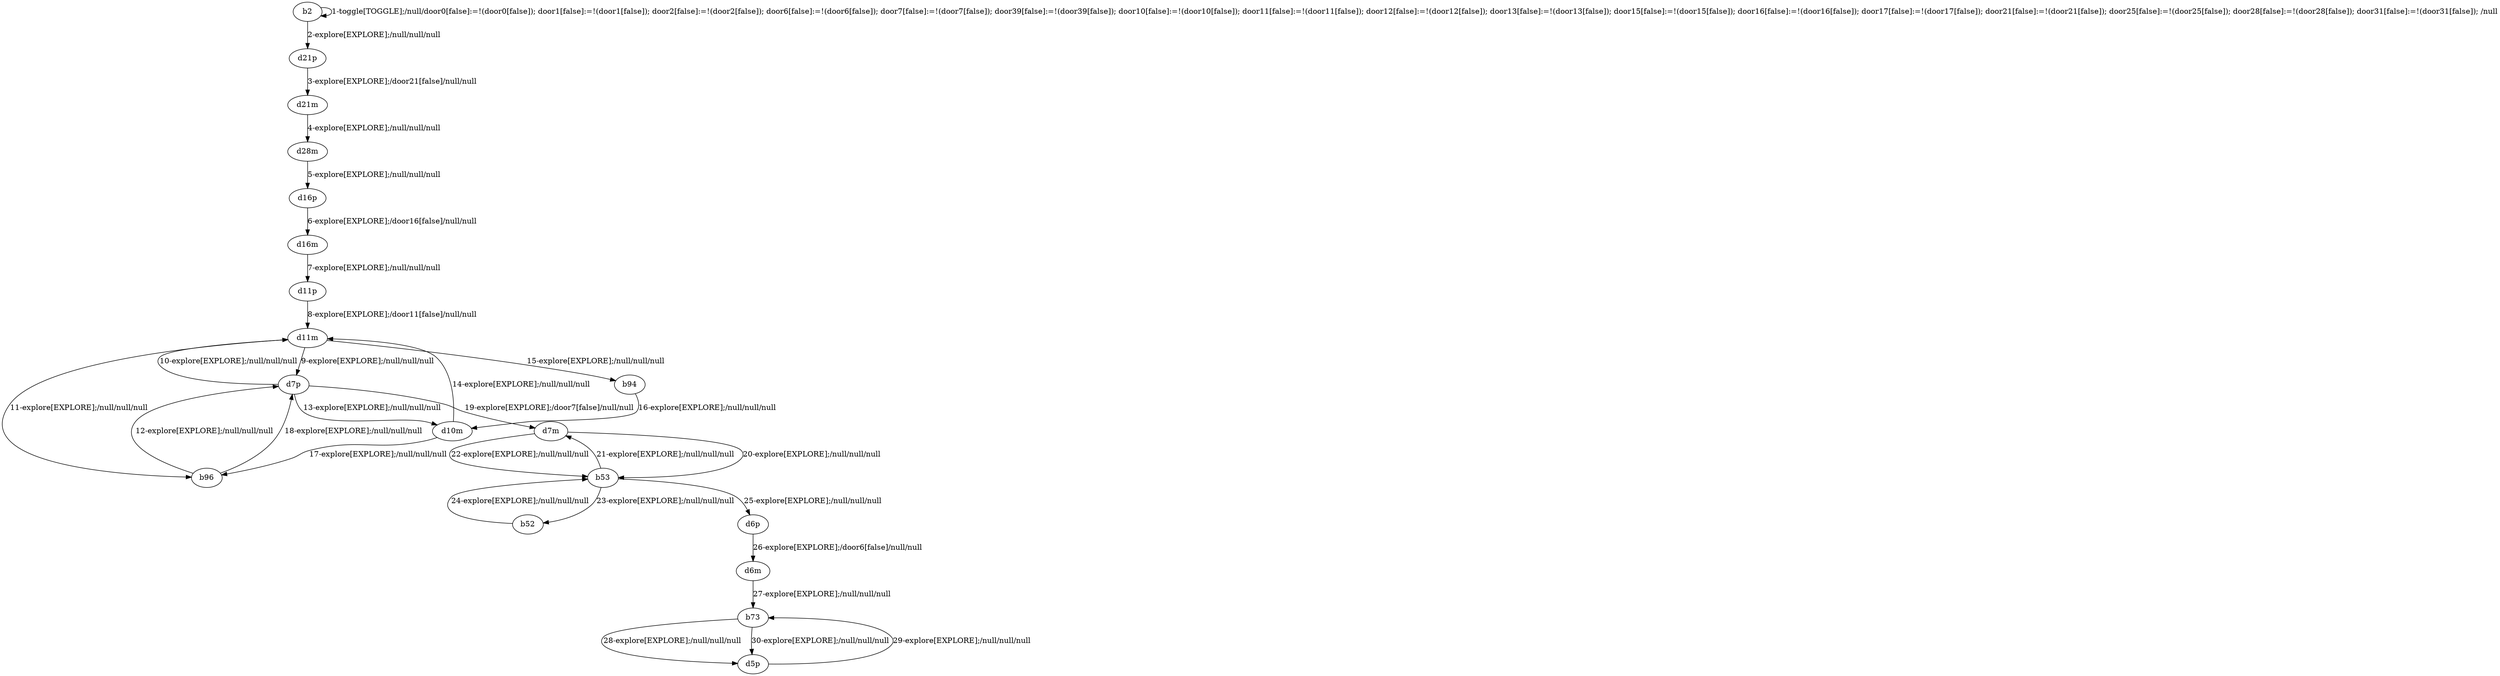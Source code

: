 # Total number of goals covered by this test: 1
# d5p --> b73

digraph g {
"b2" -> "b2" [label = "1-toggle[TOGGLE];/null/door0[false]:=!(door0[false]); door1[false]:=!(door1[false]); door2[false]:=!(door2[false]); door6[false]:=!(door6[false]); door7[false]:=!(door7[false]); door39[false]:=!(door39[false]); door10[false]:=!(door10[false]); door11[false]:=!(door11[false]); door12[false]:=!(door12[false]); door13[false]:=!(door13[false]); door15[false]:=!(door15[false]); door16[false]:=!(door16[false]); door17[false]:=!(door17[false]); door21[false]:=!(door21[false]); door25[false]:=!(door25[false]); door28[false]:=!(door28[false]); door31[false]:=!(door31[false]); /null"];
"b2" -> "d21p" [label = "2-explore[EXPLORE];/null/null/null"];
"d21p" -> "d21m" [label = "3-explore[EXPLORE];/door21[false]/null/null"];
"d21m" -> "d28m" [label = "4-explore[EXPLORE];/null/null/null"];
"d28m" -> "d16p" [label = "5-explore[EXPLORE];/null/null/null"];
"d16p" -> "d16m" [label = "6-explore[EXPLORE];/door16[false]/null/null"];
"d16m" -> "d11p" [label = "7-explore[EXPLORE];/null/null/null"];
"d11p" -> "d11m" [label = "8-explore[EXPLORE];/door11[false]/null/null"];
"d11m" -> "d7p" [label = "9-explore[EXPLORE];/null/null/null"];
"d7p" -> "d11m" [label = "10-explore[EXPLORE];/null/null/null"];
"d11m" -> "b96" [label = "11-explore[EXPLORE];/null/null/null"];
"b96" -> "d7p" [label = "12-explore[EXPLORE];/null/null/null"];
"d7p" -> "d10m" [label = "13-explore[EXPLORE];/null/null/null"];
"d10m" -> "d11m" [label = "14-explore[EXPLORE];/null/null/null"];
"d11m" -> "b94" [label = "15-explore[EXPLORE];/null/null/null"];
"b94" -> "d10m" [label = "16-explore[EXPLORE];/null/null/null"];
"d10m" -> "b96" [label = "17-explore[EXPLORE];/null/null/null"];
"b96" -> "d7p" [label = "18-explore[EXPLORE];/null/null/null"];
"d7p" -> "d7m" [label = "19-explore[EXPLORE];/door7[false]/null/null"];
"d7m" -> "b53" [label = "20-explore[EXPLORE];/null/null/null"];
"b53" -> "d7m" [label = "21-explore[EXPLORE];/null/null/null"];
"d7m" -> "b53" [label = "22-explore[EXPLORE];/null/null/null"];
"b53" -> "b52" [label = "23-explore[EXPLORE];/null/null/null"];
"b52" -> "b53" [label = "24-explore[EXPLORE];/null/null/null"];
"b53" -> "d6p" [label = "25-explore[EXPLORE];/null/null/null"];
"d6p" -> "d6m" [label = "26-explore[EXPLORE];/door6[false]/null/null"];
"d6m" -> "b73" [label = "27-explore[EXPLORE];/null/null/null"];
"b73" -> "d5p" [label = "28-explore[EXPLORE];/null/null/null"];
"d5p" -> "b73" [label = "29-explore[EXPLORE];/null/null/null"];
"b73" -> "d5p" [label = "30-explore[EXPLORE];/null/null/null"];
}
